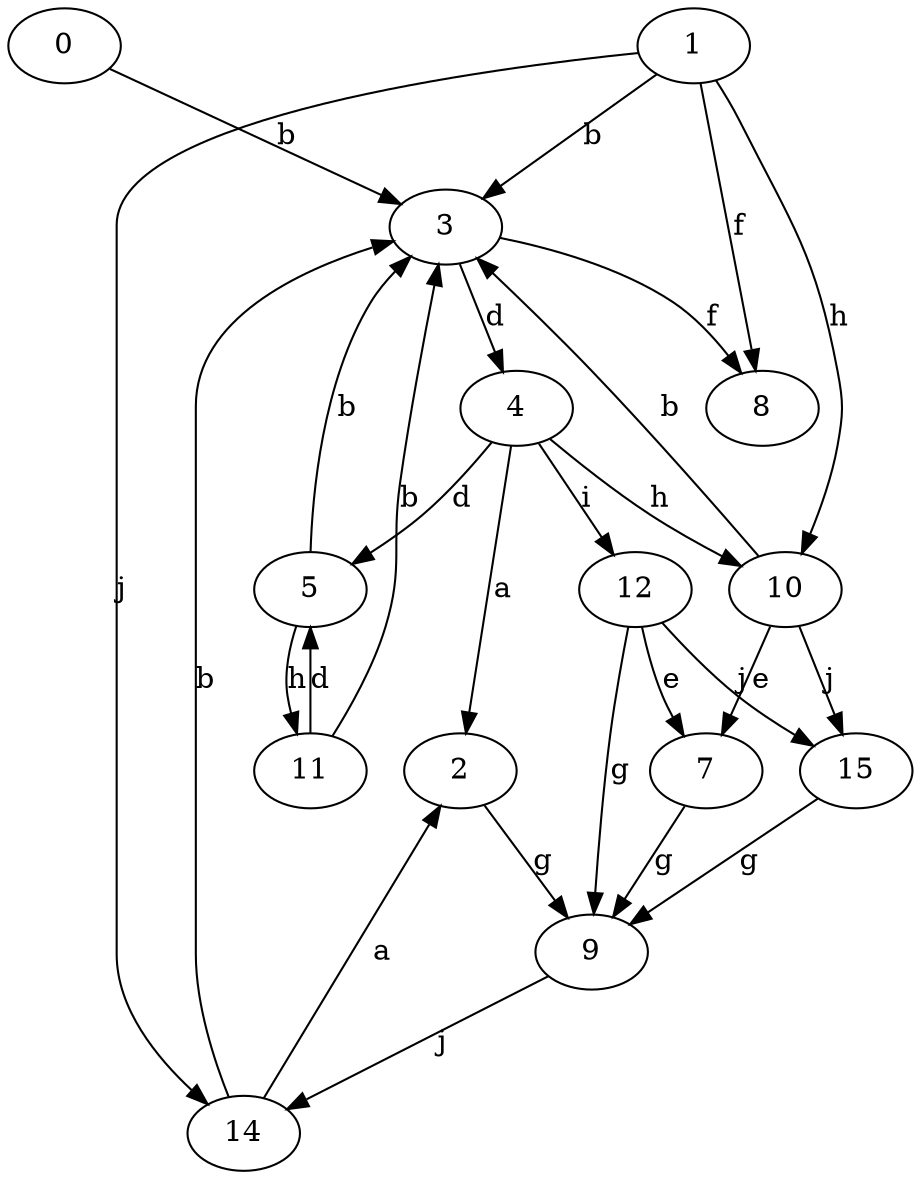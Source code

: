 strict digraph  {
1;
2;
3;
4;
5;
0;
7;
8;
9;
10;
11;
12;
14;
15;
1 -> 3  [label=b];
1 -> 8  [label=f];
1 -> 10  [label=h];
1 -> 14  [label=j];
2 -> 9  [label=g];
3 -> 4  [label=d];
3 -> 8  [label=f];
4 -> 2  [label=a];
4 -> 5  [label=d];
4 -> 10  [label=h];
4 -> 12  [label=i];
5 -> 3  [label=b];
5 -> 11  [label=h];
0 -> 3  [label=b];
7 -> 9  [label=g];
9 -> 14  [label=j];
10 -> 3  [label=b];
10 -> 7  [label=e];
10 -> 15  [label=j];
11 -> 3  [label=b];
11 -> 5  [label=d];
12 -> 7  [label=e];
12 -> 9  [label=g];
12 -> 15  [label=j];
14 -> 2  [label=a];
14 -> 3  [label=b];
15 -> 9  [label=g];
}
